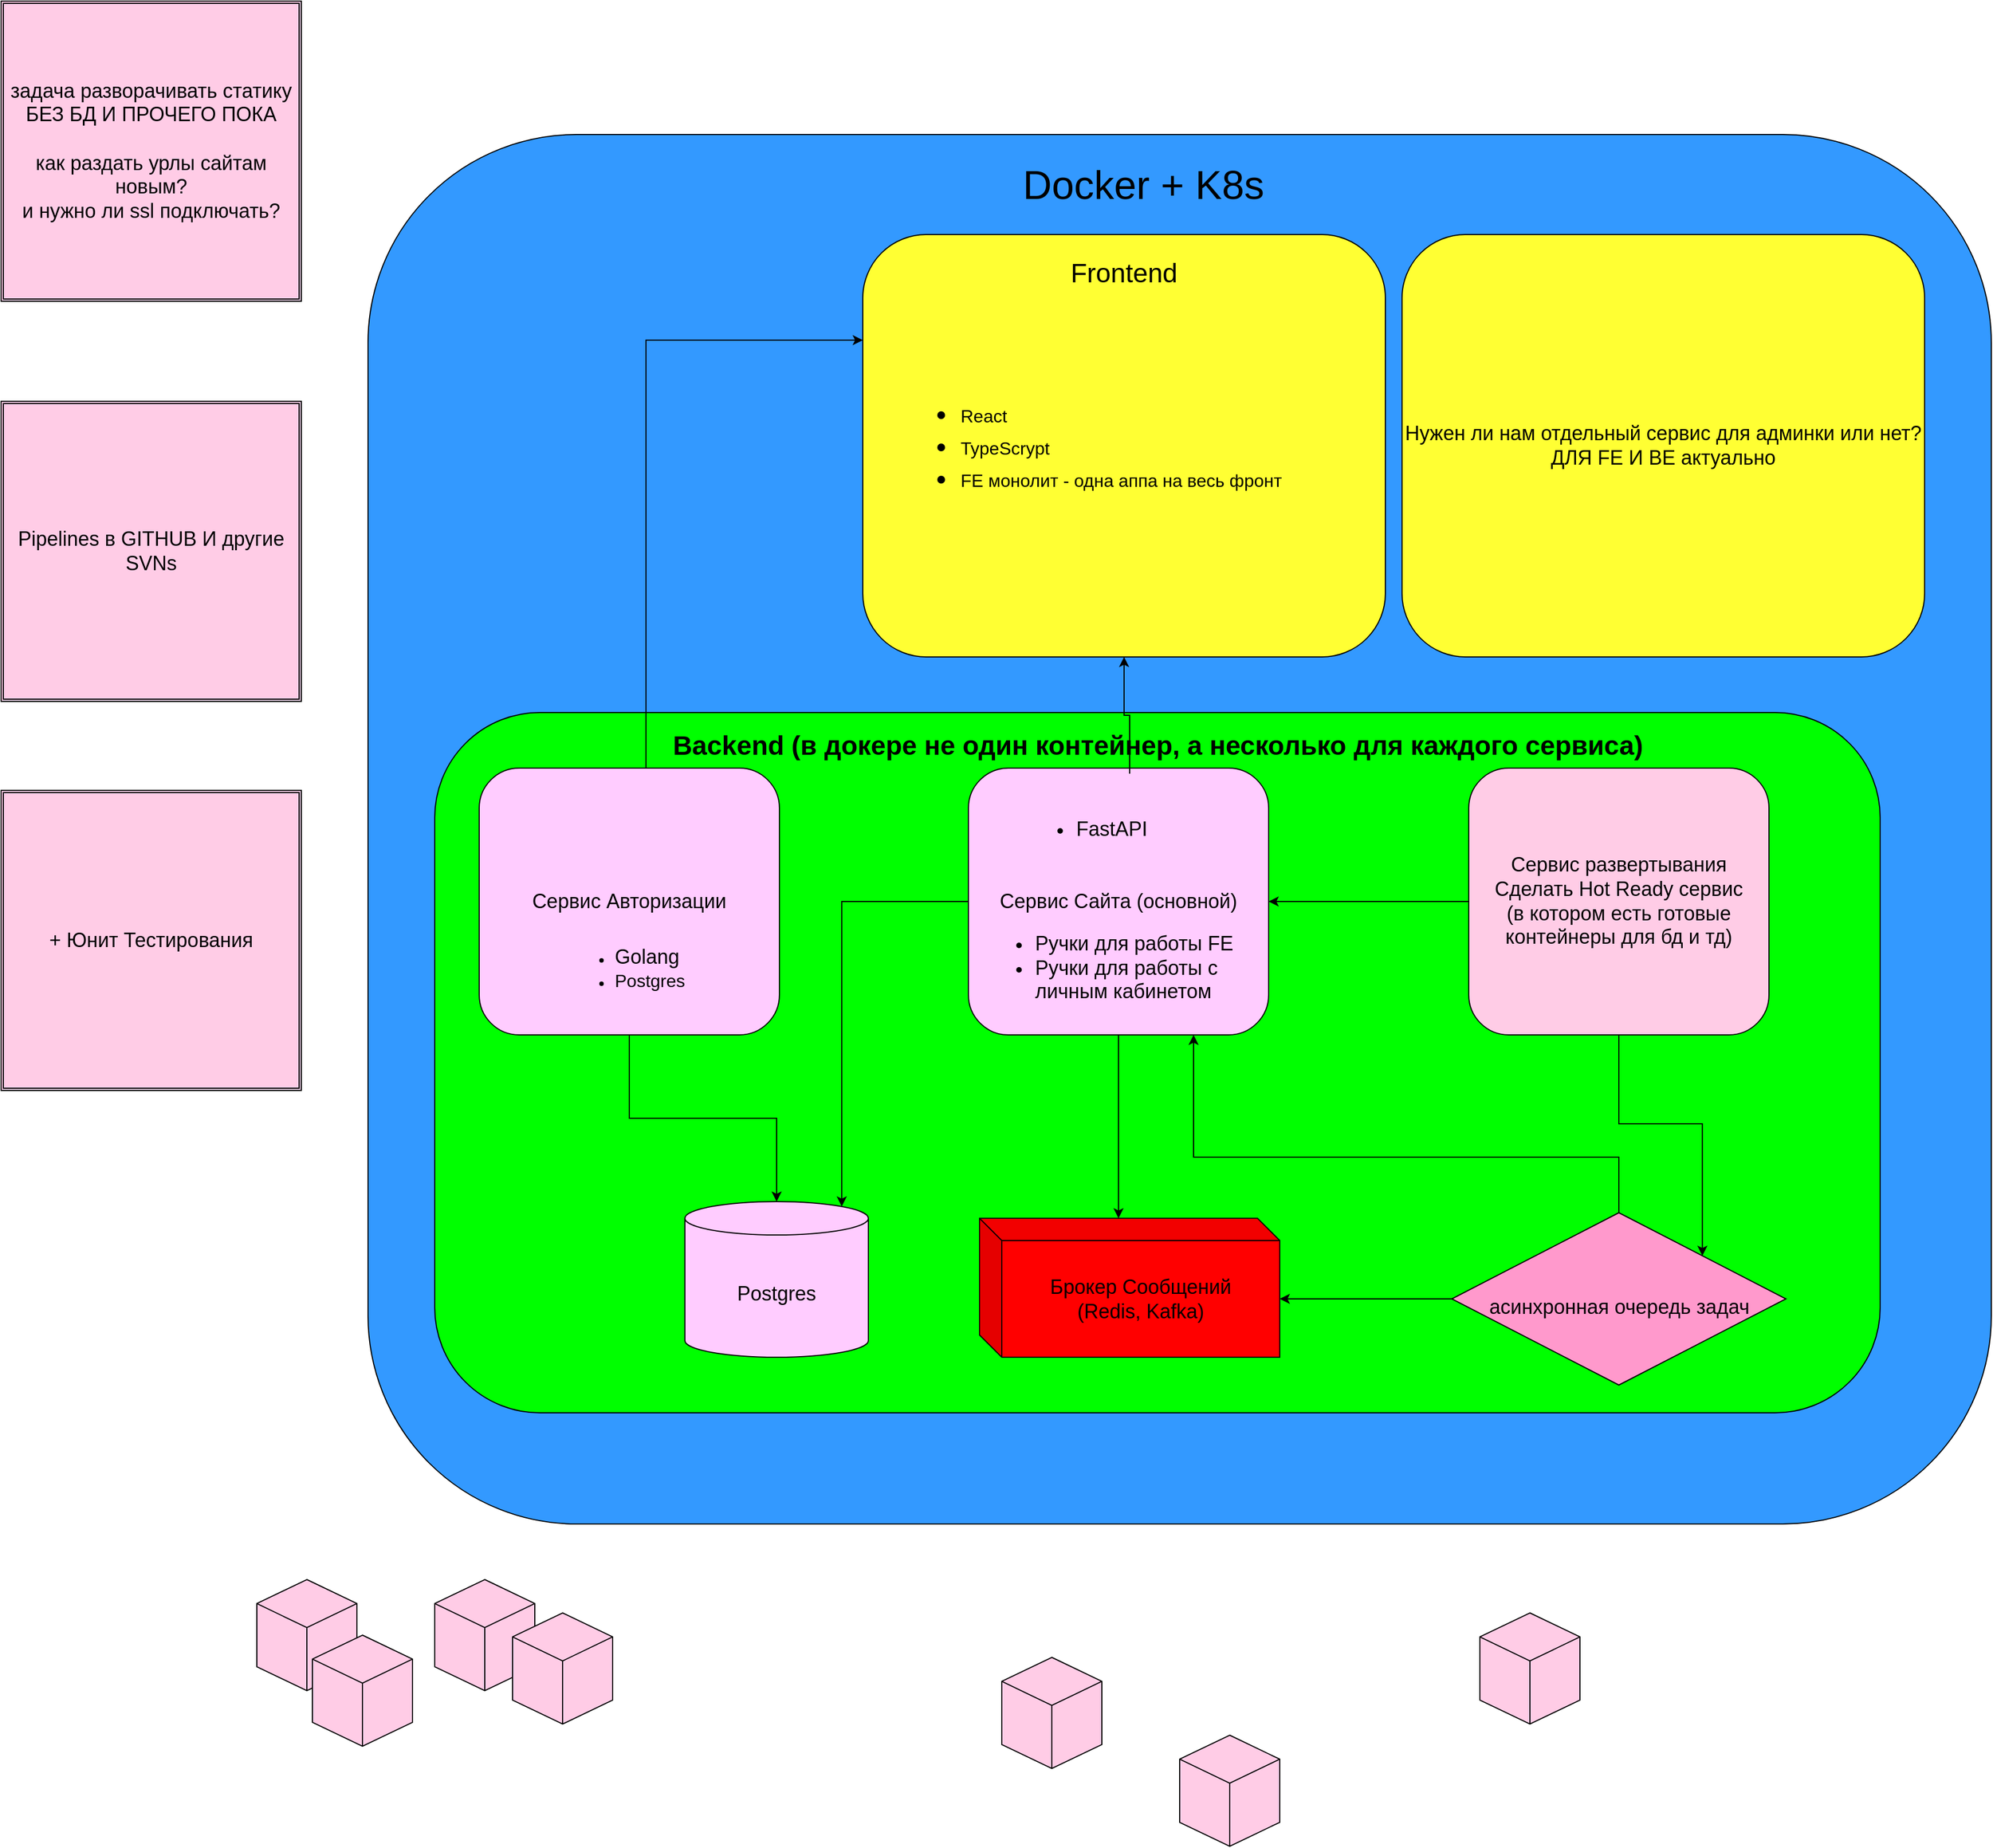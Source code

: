 <mxfile version="17.4.1" type="device"><diagram id="3xz5Sg5ZbJUvYihDWAHz" name="Page-1"><mxGraphModel dx="4022" dy="2537" grid="1" gridSize="10" guides="1" tooltips="1" connect="1" arrows="1" fold="1" page="1" pageScale="1" pageWidth="827" pageHeight="1169" math="0" shadow="0"><root><mxCell id="0"/><mxCell id="1" parent="0"/><mxCell id="r3rwMb0PH-stqqijVgcM-19" value="" style="rounded=1;whiteSpace=wrap;html=1;fontSize=18;fillColor=#3399FF;" vertex="1" parent="1"><mxGeometry x="-340" y="-390" width="1460" height="1250" as="geometry"/></mxCell><mxCell id="r3rwMb0PH-stqqijVgcM-4" value="" style="rounded=1;whiteSpace=wrap;html=1;fillColor=#FFFF33;" vertex="1" parent="1"><mxGeometry x="105" y="-300" width="470" height="380" as="geometry"/></mxCell><mxCell id="r3rwMb0PH-stqqijVgcM-5" value="&lt;font style=&quot;font-size: 24px&quot;&gt;Frontend&lt;/font&gt;" style="text;html=1;strokeColor=none;fillColor=none;align=center;verticalAlign=middle;whiteSpace=wrap;rounded=0;" vertex="1" parent="1"><mxGeometry x="310" y="-280" width="60" height="30" as="geometry"/></mxCell><mxCell id="r3rwMb0PH-stqqijVgcM-6" value="&lt;ul&gt;&lt;li&gt;&lt;font size=&quot;3&quot;&gt;React&lt;/font&gt;&lt;/li&gt;&lt;li&gt;&lt;font size=&quot;3&quot;&gt;TypeScrypt&lt;/font&gt;&lt;/li&gt;&lt;li&gt;&lt;font size=&quot;3&quot;&gt;FE монолит - одна аппа на весь фронт&lt;/font&gt;&lt;/li&gt;&lt;/ul&gt;" style="text;strokeColor=none;fillColor=none;html=1;whiteSpace=wrap;verticalAlign=middle;overflow=hidden;fontSize=24;" vertex="1" parent="1"><mxGeometry x="150.5" y="-235" width="379" height="250" as="geometry"/></mxCell><mxCell id="r3rwMb0PH-stqqijVgcM-8" style="edgeStyle=orthogonalEdgeStyle;rounded=0;orthogonalLoop=1;jettySize=auto;html=1;exitX=0.5;exitY=1;exitDx=0;exitDy=0;fontSize=12;" edge="1" parent="1"><mxGeometry relative="1" as="geometry"><mxPoint x="-565" y="220" as="sourcePoint"/><mxPoint x="-565" y="220" as="targetPoint"/></mxGeometry></mxCell><mxCell id="r3rwMb0PH-stqqijVgcM-7" value="" style="rounded=1;whiteSpace=wrap;html=1;fontSize=12;fillColor=#00FF00;" vertex="1" parent="1"><mxGeometry x="-280" y="130" width="1300" height="630" as="geometry"/></mxCell><mxCell id="r3rwMb0PH-stqqijVgcM-11" style="edgeStyle=orthogonalEdgeStyle;rounded=0;orthogonalLoop=1;jettySize=auto;html=1;entryX=0;entryY=0.25;entryDx=0;entryDy=0;fontSize=12;" edge="1" parent="1" source="r3rwMb0PH-stqqijVgcM-9" target="r3rwMb0PH-stqqijVgcM-4"><mxGeometry relative="1" as="geometry"><Array as="points"><mxPoint x="-90" y="-205"/></Array></mxGeometry></mxCell><mxCell id="r3rwMb0PH-stqqijVgcM-15" style="edgeStyle=orthogonalEdgeStyle;rounded=0;orthogonalLoop=1;jettySize=auto;html=1;fontSize=12;" edge="1" parent="1" source="r3rwMb0PH-stqqijVgcM-9" target="r3rwMb0PH-stqqijVgcM-13"><mxGeometry relative="1" as="geometry"/></mxCell><mxCell id="r3rwMb0PH-stqqijVgcM-9" value="&lt;font style=&quot;font-size: 18px&quot;&gt;Сервис Авторизации&lt;/font&gt;" style="rounded=1;whiteSpace=wrap;html=1;fontSize=12;fillColor=#FFCCFF;" vertex="1" parent="1"><mxGeometry x="-240" y="180" width="270" height="240" as="geometry"/></mxCell><mxCell id="r3rwMb0PH-stqqijVgcM-10" value="&lt;ul&gt;&lt;li&gt;&lt;font style=&quot;font-size: 18px&quot;&gt;Golang&lt;/font&gt;&lt;/li&gt;&lt;li&gt;&lt;font size=&quot;3&quot;&gt;Postgres&lt;/font&gt;&lt;/li&gt;&lt;/ul&gt;" style="text;strokeColor=none;fillColor=none;html=1;whiteSpace=wrap;verticalAlign=middle;overflow=hidden;fontSize=12;" vertex="1" parent="1"><mxGeometry x="-160" y="320" width="130" height="80" as="geometry"/></mxCell><mxCell id="r3rwMb0PH-stqqijVgcM-12" value="Backend (в докере не один контейнер, а несколько для каждого сервиса)" style="text;strokeColor=none;fillColor=none;html=1;fontSize=24;fontStyle=1;verticalAlign=middle;align=center;" vertex="1" parent="1"><mxGeometry x="-250" y="140" width="1240" height="40" as="geometry"/></mxCell><mxCell id="r3rwMb0PH-stqqijVgcM-13" value="&lt;font style=&quot;font-size: 18px&quot;&gt;Postgres&lt;/font&gt;" style="shape=cylinder3;whiteSpace=wrap;html=1;boundedLbl=1;backgroundOutline=1;size=15;fontSize=12;fillColor=#FFCCFF;" vertex="1" parent="1"><mxGeometry x="-55" y="570" width="165" height="140" as="geometry"/></mxCell><mxCell id="r3rwMb0PH-stqqijVgcM-18" style="edgeStyle=orthogonalEdgeStyle;rounded=0;orthogonalLoop=1;jettySize=auto;html=1;entryX=0.855;entryY=0;entryDx=0;entryDy=4.35;entryPerimeter=0;fontSize=18;" edge="1" parent="1" source="r3rwMb0PH-stqqijVgcM-16" target="r3rwMb0PH-stqqijVgcM-13"><mxGeometry relative="1" as="geometry"/></mxCell><mxCell id="r3rwMb0PH-stqqijVgcM-22" style="edgeStyle=orthogonalEdgeStyle;rounded=0;orthogonalLoop=1;jettySize=auto;html=1;entryX=0;entryY=0;entryDx=125;entryDy=0;entryPerimeter=0;fontSize=18;" edge="1" parent="1" source="r3rwMb0PH-stqqijVgcM-16" target="r3rwMb0PH-stqqijVgcM-20"><mxGeometry relative="1" as="geometry"/></mxCell><mxCell id="r3rwMb0PH-stqqijVgcM-16" value="&lt;span style=&quot;font-size: 18px&quot;&gt;Сервис Сайта (основной)&lt;/span&gt;" style="rounded=1;whiteSpace=wrap;html=1;fontSize=12;fillColor=#FFCCFF;" vertex="1" parent="1"><mxGeometry x="200" y="180" width="270" height="240" as="geometry"/></mxCell><mxCell id="r3rwMb0PH-stqqijVgcM-20" value="Брокер Сообщений&lt;br&gt;(Redis, Kafka)" style="shape=cube;whiteSpace=wrap;html=1;boundedLbl=1;backgroundOutline=1;darkOpacity=0.05;darkOpacity2=0.1;fontSize=18;fillColor=#FF0000;" vertex="1" parent="1"><mxGeometry x="210" y="585" width="270" height="125" as="geometry"/></mxCell><mxCell id="r3rwMb0PH-stqqijVgcM-23" value="&lt;font style=&quot;font-size: 36px&quot;&gt;Docker + K8s&lt;/font&gt;" style="text;html=1;strokeColor=none;fillColor=none;align=center;verticalAlign=middle;whiteSpace=wrap;rounded=0;fontSize=18;" vertex="1" parent="1"><mxGeometry x="200" y="-360" width="315" height="30" as="geometry"/></mxCell><mxCell id="r3rwMb0PH-stqqijVgcM-26" style="edgeStyle=orthogonalEdgeStyle;rounded=0;orthogonalLoop=1;jettySize=auto;html=1;entryX=0.75;entryY=1;entryDx=0;entryDy=0;fontSize=18;exitX=0.5;exitY=0;exitDx=0;exitDy=0;" edge="1" parent="1" source="r3rwMb0PH-stqqijVgcM-25" target="r3rwMb0PH-stqqijVgcM-16"><mxGeometry relative="1" as="geometry"><Array as="points"><mxPoint x="785" y="530"/><mxPoint x="403" y="530"/></Array></mxGeometry></mxCell><mxCell id="r3rwMb0PH-stqqijVgcM-32" style="edgeStyle=orthogonalEdgeStyle;rounded=0;orthogonalLoop=1;jettySize=auto;html=1;entryX=0;entryY=0;entryDx=270;entryDy=72.5;entryPerimeter=0;fontSize=18;" edge="1" parent="1" source="r3rwMb0PH-stqqijVgcM-25" target="r3rwMb0PH-stqqijVgcM-20"><mxGeometry relative="1" as="geometry"/></mxCell><mxCell id="r3rwMb0PH-stqqijVgcM-25" value="&lt;font style=&quot;font-size: 18px&quot;&gt;асинхронная очередь задач&lt;/font&gt;" style="rhombus;whiteSpace=wrap;html=1;fontSize=36;fillColor=#FF99CC;" vertex="1" parent="1"><mxGeometry x="634.75" y="580" width="300.5" height="155" as="geometry"/></mxCell><mxCell id="r3rwMb0PH-stqqijVgcM-34" style="edgeStyle=orthogonalEdgeStyle;rounded=0;orthogonalLoop=1;jettySize=auto;html=1;entryX=1;entryY=0.5;entryDx=0;entryDy=0;fontSize=18;" edge="1" parent="1" source="r3rwMb0PH-stqqijVgcM-27" target="r3rwMb0PH-stqqijVgcM-16"><mxGeometry relative="1" as="geometry"/></mxCell><mxCell id="r3rwMb0PH-stqqijVgcM-35" style="edgeStyle=orthogonalEdgeStyle;rounded=0;orthogonalLoop=1;jettySize=auto;html=1;entryX=1;entryY=0;entryDx=0;entryDy=0;fontSize=18;" edge="1" parent="1" source="r3rwMb0PH-stqqijVgcM-27" target="r3rwMb0PH-stqqijVgcM-25"><mxGeometry relative="1" as="geometry"/></mxCell><mxCell id="r3rwMb0PH-stqqijVgcM-27" value="Сервис развертывания&lt;br&gt;Сделать Hot Ready сервис&lt;br&gt;(в котором есть готовые контейнеры для бд и тд)" style="rounded=1;whiteSpace=wrap;html=1;fontSize=18;fillColor=#FFCCE6;" vertex="1" parent="1"><mxGeometry x="650" y="180" width="270" height="240" as="geometry"/></mxCell><mxCell id="r3rwMb0PH-stqqijVgcM-28" value="&lt;ul&gt;&lt;li&gt;Ручки для работы FE&lt;/li&gt;&lt;li&gt;Ручки для работы с личным кабинетом&lt;/li&gt;&lt;/ul&gt;" style="text;strokeColor=none;fillColor=none;html=1;whiteSpace=wrap;verticalAlign=middle;overflow=hidden;fontSize=18;" vertex="1" parent="1"><mxGeometry x="217.5" y="305" width="235" height="110" as="geometry"/></mxCell><mxCell id="r3rwMb0PH-stqqijVgcM-29" value="+ Юнит Тестирования" style="shape=ext;double=1;whiteSpace=wrap;html=1;aspect=fixed;fontSize=18;fillColor=#FFCCE6;" vertex="1" parent="1"><mxGeometry x="-670" y="200" width="270" height="270" as="geometry"/></mxCell><mxCell id="r3rwMb0PH-stqqijVgcM-33" style="edgeStyle=orthogonalEdgeStyle;rounded=0;orthogonalLoop=1;jettySize=auto;html=1;entryX=0.5;entryY=1;entryDx=0;entryDy=0;fontSize=18;" edge="1" parent="1" source="r3rwMb0PH-stqqijVgcM-30" target="r3rwMb0PH-stqqijVgcM-4"><mxGeometry relative="1" as="geometry"/></mxCell><mxCell id="r3rwMb0PH-stqqijVgcM-30" value="&lt;ul&gt;&lt;li&gt;FastAPI&lt;/li&gt;&lt;/ul&gt;" style="text;strokeColor=none;fillColor=none;html=1;whiteSpace=wrap;verticalAlign=middle;overflow=hidden;fontSize=18;" vertex="1" parent="1"><mxGeometry x="255" y="185" width="180" height="100" as="geometry"/></mxCell><mxCell id="r3rwMb0PH-stqqijVgcM-31" value="Pipelines в GITHUB И другие SVNs" style="shape=ext;double=1;whiteSpace=wrap;html=1;aspect=fixed;fontSize=18;fillColor=#FFCCE6;" vertex="1" parent="1"><mxGeometry x="-670" y="-150" width="270" height="270" as="geometry"/></mxCell><mxCell id="r3rwMb0PH-stqqijVgcM-36" value="" style="html=1;whiteSpace=wrap;shape=isoCube2;backgroundOutline=1;isoAngle=15;fontSize=18;fillColor=#FFCCE6;" vertex="1" parent="1"><mxGeometry x="-440" y="910" width="90" height="100" as="geometry"/></mxCell><mxCell id="r3rwMb0PH-stqqijVgcM-38" value="" style="html=1;whiteSpace=wrap;shape=isoCube2;backgroundOutline=1;isoAngle=15;fontSize=18;fillColor=#FFCCE6;" vertex="1" parent="1"><mxGeometry x="390" y="1050" width="90" height="100" as="geometry"/></mxCell><mxCell id="r3rwMb0PH-stqqijVgcM-39" value="" style="html=1;whiteSpace=wrap;shape=isoCube2;backgroundOutline=1;isoAngle=15;fontSize=18;fillColor=#FFCCE6;" vertex="1" parent="1"><mxGeometry x="-280" y="910" width="90" height="100" as="geometry"/></mxCell><mxCell id="r3rwMb0PH-stqqijVgcM-40" value="" style="html=1;whiteSpace=wrap;shape=isoCube2;backgroundOutline=1;isoAngle=15;fontSize=18;fillColor=#FFCCE6;" vertex="1" parent="1"><mxGeometry x="660" y="940" width="90" height="100" as="geometry"/></mxCell><mxCell id="r3rwMb0PH-stqqijVgcM-41" value="" style="html=1;whiteSpace=wrap;shape=isoCube2;backgroundOutline=1;isoAngle=15;fontSize=18;fillColor=#FFCCE6;" vertex="1" parent="1"><mxGeometry x="230" y="980" width="90" height="100" as="geometry"/></mxCell><mxCell id="r3rwMb0PH-stqqijVgcM-42" value="" style="html=1;whiteSpace=wrap;shape=isoCube2;backgroundOutline=1;isoAngle=15;fontSize=18;fillColor=#FFCCE6;" vertex="1" parent="1"><mxGeometry x="-390" y="960" width="90" height="100" as="geometry"/></mxCell><mxCell id="r3rwMb0PH-stqqijVgcM-43" value="" style="html=1;whiteSpace=wrap;shape=isoCube2;backgroundOutline=1;isoAngle=15;fontSize=18;fillColor=#FFCCE6;" vertex="1" parent="1"><mxGeometry x="-210" y="940" width="90" height="100" as="geometry"/></mxCell><mxCell id="r3rwMb0PH-stqqijVgcM-44" value="задача разворачивать статику&lt;br&gt;БЕЗ БД И ПРОЧЕГО ПОКА&lt;br&gt;&lt;br&gt;как раздать урлы сайтам новым?&lt;br&gt;и нужно ли ssl подключать?" style="shape=ext;double=1;whiteSpace=wrap;html=1;aspect=fixed;fontSize=18;fillColor=#FFCCE6;" vertex="1" parent="1"><mxGeometry x="-670" y="-510" width="270" height="270" as="geometry"/></mxCell><mxCell id="r3rwMb0PH-stqqijVgcM-45" value="&lt;font style=&quot;font-size: 18px&quot;&gt;Нужен ли нам отдельный сервис для админки или нет?&lt;br&gt;ДЛЯ FE И BE актуально&lt;br&gt;&lt;/font&gt;" style="rounded=1;whiteSpace=wrap;html=1;fillColor=#FFFF33;" vertex="1" parent="1"><mxGeometry x="590" y="-300" width="470" height="380" as="geometry"/></mxCell></root></mxGraphModel></diagram></mxfile>